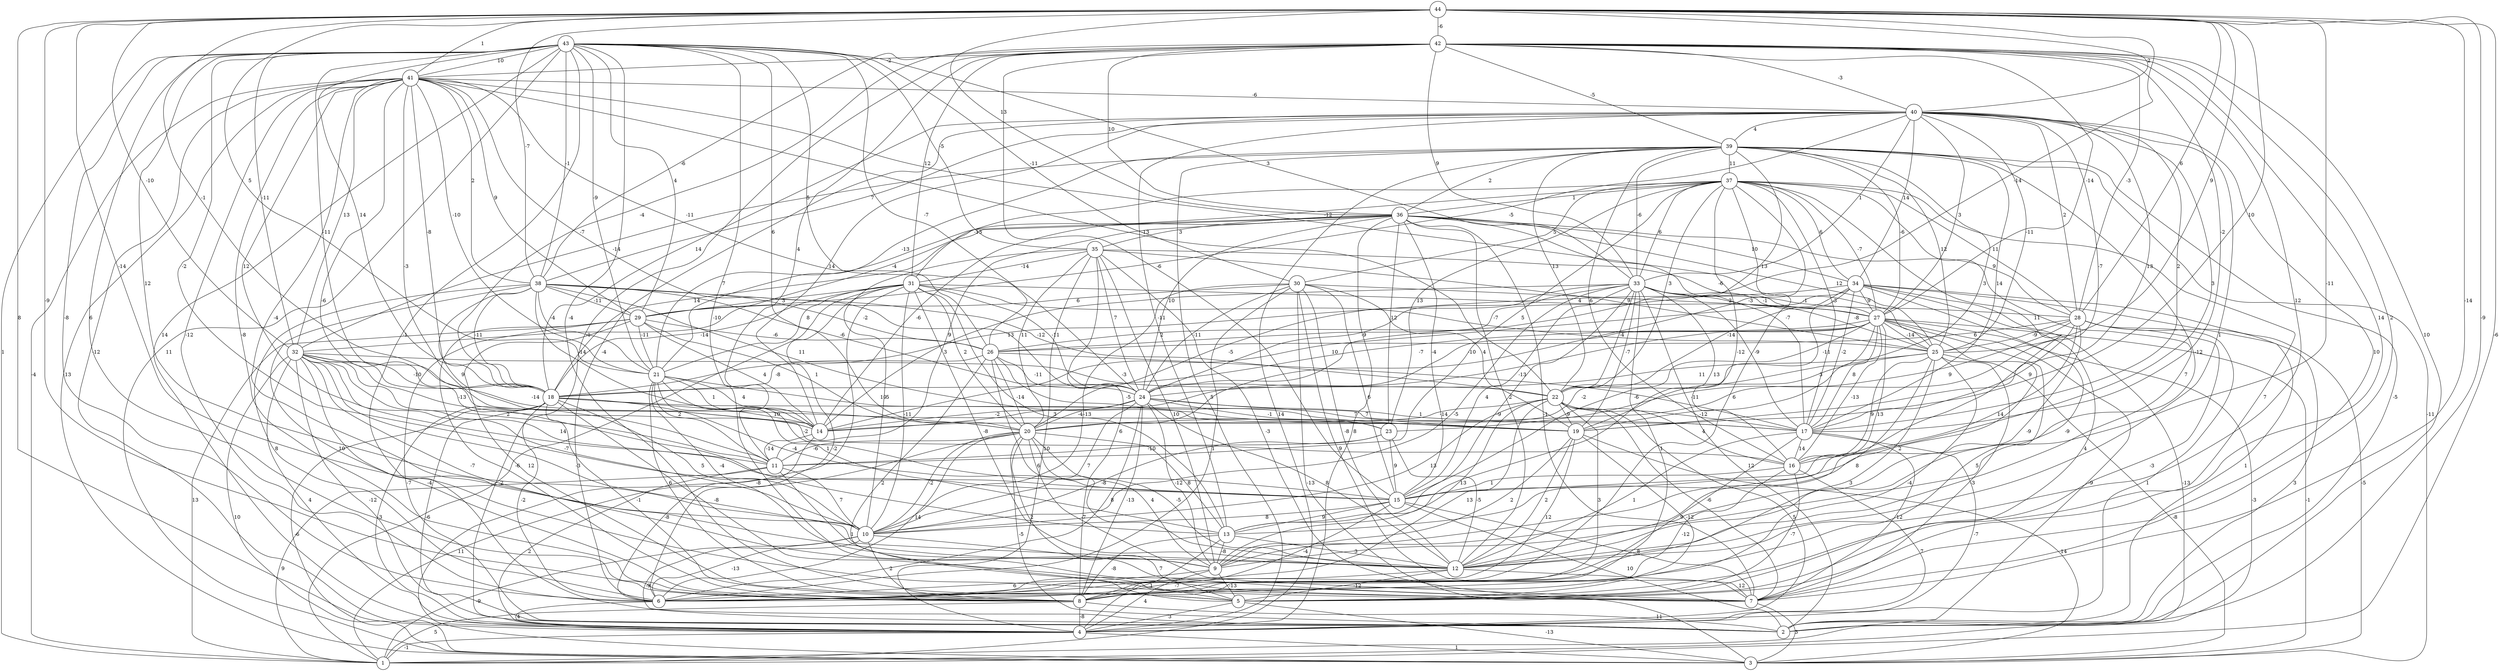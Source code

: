 graph { 
	 fontname="Helvetica,Arial,sans-serif" 
	 node [shape = circle]; 
	 44 -- 1 [label = "-6"];
	 44 -- 2 [label = "-9"];
	 44 -- 4 [label = "8"];
	 44 -- 7 [label = "-14"];
	 44 -- 8 [label = "-9"];
	 44 -- 9 [label = "-11"];
	 44 -- 10 [label = "-14"];
	 44 -- 18 [label = "-1"];
	 44 -- 19 [label = "10"];
	 44 -- 21 [label = "5"];
	 44 -- 25 [label = "9"];
	 44 -- 26 [label = "-14"];
	 44 -- 28 [label = "6"];
	 44 -- 32 [label = "-10"];
	 44 -- 36 [label = "13"];
	 44 -- 38 [label = "-7"];
	 44 -- 40 [label = "2"];
	 44 -- 41 [label = "1"];
	 44 -- 42 [label = "-6"];
	 43 -- 1 [label = "1"];
	 43 -- 2 [label = "-1"];
	 43 -- 3 [label = "11"];
	 43 -- 4 [label = "14"];
	 43 -- 5 [label = "-4"];
	 43 -- 6 [label = "-8"];
	 43 -- 7 [label = "-10"];
	 43 -- 8 [label = "6"];
	 43 -- 10 [label = "12"];
	 43 -- 14 [label = "-11"];
	 43 -- 15 [label = "-2"];
	 43 -- 18 [label = "14"];
	 43 -- 20 [label = "6"];
	 43 -- 21 [label = "-9"];
	 43 -- 24 [label = "-7"];
	 43 -- 26 [label = "5"];
	 43 -- 29 [label = "4"];
	 43 -- 30 [label = "-11"];
	 43 -- 32 [label = "-11"];
	 43 -- 33 [label = "3"];
	 43 -- 35 [label = "-5"];
	 43 -- 38 [label = "-1"];
	 43 -- 41 [label = "10"];
	 42 -- 2 [label = "10"];
	 42 -- 4 [label = "-1"];
	 42 -- 5 [label = "14"];
	 42 -- 7 [label = "2"];
	 42 -- 11 [label = "4"];
	 42 -- 12 [label = "12"];
	 42 -- 15 [label = "-6"];
	 42 -- 17 [label = "-2"];
	 42 -- 18 [label = "-4"];
	 42 -- 27 [label = "-14"];
	 42 -- 28 [label = "-3"];
	 42 -- 31 [label = "12"];
	 42 -- 33 [label = "9"];
	 42 -- 36 [label = "10"];
	 42 -- 38 [label = "-6"];
	 42 -- 39 [label = "-5"];
	 42 -- 40 [label = "-3"];
	 42 -- 41 [label = "-2"];
	 41 -- 1 [label = "-4"];
	 41 -- 3 [label = "13"];
	 41 -- 4 [label = "-12"];
	 41 -- 6 [label = "-12"];
	 41 -- 8 [label = "-8"];
	 41 -- 11 [label = "12"];
	 41 -- 12 [label = "-4"];
	 41 -- 13 [label = "-6"];
	 41 -- 16 [label = "-3"];
	 41 -- 18 [label = "-8"];
	 41 -- 21 [label = "-10"];
	 41 -- 22 [label = "-13"];
	 41 -- 24 [label = "-7"];
	 41 -- 25 [label = "-12"];
	 41 -- 26 [label = "-11"];
	 41 -- 29 [label = "9"];
	 41 -- 32 [label = "13"];
	 41 -- 38 [label = "2"];
	 41 -- 40 [label = "-6"];
	 40 -- 6 [label = "-4"];
	 40 -- 7 [label = "10"];
	 40 -- 12 [label = "1"];
	 40 -- 13 [label = "-11"];
	 40 -- 14 [label = "14"];
	 40 -- 16 [label = "3"];
	 40 -- 17 [label = "2"];
	 40 -- 18 [label = "14"];
	 40 -- 19 [label = "13"];
	 40 -- 20 [label = "-7"];
	 40 -- 25 [label = "-11"];
	 40 -- 27 [label = "3"];
	 40 -- 28 [label = "2"];
	 40 -- 29 [label = "-5"];
	 40 -- 33 [label = "1"];
	 40 -- 34 [label = "14"];
	 40 -- 38 [label = "7"];
	 40 -- 39 [label = "4"];
	 39 -- 1 [label = "14"];
	 39 -- 2 [label = "-5"];
	 39 -- 3 [label = "-11"];
	 39 -- 4 [label = "5"];
	 39 -- 9 [label = "-12"];
	 39 -- 16 [label = "6"];
	 39 -- 17 [label = "14"];
	 39 -- 19 [label = "3"];
	 39 -- 21 [label = "-13"];
	 39 -- 22 [label = "13"];
	 39 -- 24 [label = "13"];
	 39 -- 25 [label = "12"];
	 39 -- 27 [label = "-6"];
	 39 -- 32 [label = "-14"];
	 39 -- 33 [label = "-6"];
	 39 -- 36 [label = "2"];
	 39 -- 37 [label = "11"];
	 38 -- 6 [label = "8"];
	 38 -- 7 [label = "10"];
	 38 -- 11 [label = "9"];
	 38 -- 14 [label = "-14"];
	 38 -- 18 [label = "-11"];
	 38 -- 19 [label = "11"];
	 38 -- 21 [label = "-4"];
	 38 -- 22 [label = "-12"];
	 38 -- 24 [label = "-6"];
	 38 -- 26 [label = "-2"];
	 38 -- 29 [label = "-11"];
	 37 -- 5 [label = "7"];
	 37 -- 6 [label = "6"];
	 37 -- 11 [label = "5"];
	 37 -- 12 [label = "7"];
	 37 -- 13 [label = "-12"];
	 37 -- 16 [label = "11"];
	 37 -- 17 [label = "-3"];
	 37 -- 20 [label = "-3"];
	 37 -- 22 [label = "3"];
	 37 -- 23 [label = "13"];
	 37 -- 27 [label = "-7"];
	 37 -- 28 [label = "11"];
	 37 -- 30 [label = "5"];
	 37 -- 31 [label = "-13"];
	 37 -- 32 [label = "-4"];
	 37 -- 33 [label = "6"];
	 37 -- 34 [label = "6"];
	 37 -- 36 [label = "1"];
	 36 -- 4 [label = "8"];
	 36 -- 7 [label = "-1"];
	 36 -- 11 [label = "9"];
	 36 -- 12 [label = "2"];
	 36 -- 14 [label = "-6"];
	 36 -- 15 [label = "-4"];
	 36 -- 17 [label = "-7"];
	 36 -- 18 [label = "14"];
	 36 -- 21 [label = "7"];
	 36 -- 23 [label = "12"];
	 36 -- 24 [label = "10"];
	 36 -- 25 [label = "12"];
	 36 -- 28 [label = "9"];
	 36 -- 34 [label = "10"];
	 36 -- 35 [label = "3"];
	 35 -- 4 [label = "10"];
	 35 -- 7 [label = "-3"];
	 35 -- 8 [label = "6"];
	 35 -- 9 [label = "10"];
	 35 -- 10 [label = "-5"];
	 35 -- 20 [label = "11"];
	 35 -- 24 [label = "7"];
	 35 -- 25 [label = "9"];
	 35 -- 27 [label = "-6"];
	 35 -- 31 [label = "-14"];
	 34 -- 1 [label = "-13"];
	 34 -- 2 [label = "1"];
	 34 -- 3 [label = "-5"];
	 34 -- 5 [label = "4"];
	 34 -- 12 [label = "-9"];
	 34 -- 14 [label = "10"];
	 34 -- 15 [label = "-6"];
	 34 -- 17 [label = "-2"];
	 34 -- 18 [label = "13"];
	 34 -- 22 [label = "-14"];
	 34 -- 27 [label = "9"];
	 33 -- 2 [label = "12"];
	 33 -- 8 [label = "1"];
	 33 -- 10 [label = "-5"];
	 33 -- 13 [label = "-9"];
	 33 -- 14 [label = "3"];
	 33 -- 15 [label = "4"];
	 33 -- 16 [label = "13"];
	 33 -- 17 [label = "-9"];
	 33 -- 19 [label = "-7"];
	 33 -- 20 [label = "-5"];
	 33 -- 22 [label = "-4"];
	 33 -- 24 [label = "-9"];
	 33 -- 25 [label = "-8"];
	 33 -- 27 [label = "-1"];
	 33 -- 28 [label = "-1"];
	 32 -- 2 [label = "-12"];
	 32 -- 3 [label = "10"];
	 32 -- 4 [label = "4"];
	 32 -- 8 [label = "-4"];
	 32 -- 9 [label = "-7"];
	 32 -- 10 [label = "-7"];
	 32 -- 11 [label = "2"];
	 32 -- 12 [label = "-3"];
	 32 -- 14 [label = "-13"];
	 32 -- 15 [label = "14"];
	 32 -- 18 [label = "-10"];
	 32 -- 22 [label = "-3"];
	 32 -- 23 [label = "-14"];
	 31 -- 1 [label = "-2"];
	 31 -- 3 [label = "-8"];
	 31 -- 6 [label = "-2"];
	 31 -- 10 [label = "-11"];
	 31 -- 12 [label = "-8"];
	 31 -- 13 [label = "3"];
	 31 -- 18 [label = "-14"];
	 31 -- 20 [label = "2"];
	 31 -- 21 [label = "8"];
	 31 -- 24 [label = "-11"];
	 31 -- 25 [label = "-7"];
	 31 -- 27 [label = "4"];
	 31 -- 29 [label = "3"];
	 30 -- 3 [label = "-13"];
	 30 -- 6 [label = "1"];
	 30 -- 7 [label = "9"];
	 30 -- 10 [label = "-13"];
	 30 -- 12 [label = "-8"];
	 30 -- 15 [label = "6"];
	 30 -- 19 [label = "4"];
	 30 -- 24 [label = "-11"];
	 30 -- 27 [label = "2"];
	 30 -- 29 [label = "6"];
	 29 -- 1 [label = "13"];
	 29 -- 2 [label = "-7"];
	 29 -- 5 [label = "12"];
	 29 -- 8 [label = "-6"];
	 29 -- 14 [label = "4"];
	 29 -- 20 [label = "1"];
	 29 -- 21 [label = "-11"];
	 29 -- 26 [label = "-6"];
	 28 -- 2 [label = "3"];
	 28 -- 4 [label = "1"];
	 28 -- 8 [label = "-3"];
	 28 -- 13 [label = "-9"];
	 28 -- 15 [label = "14"];
	 28 -- 17 [label = "9"];
	 28 -- 23 [label = "9"];
	 28 -- 25 [label = "-9"];
	 28 -- 26 [label = "6"];
	 27 -- 1 [label = "-3"];
	 27 -- 2 [label = "-9"];
	 27 -- 3 [label = "-1"];
	 27 -- 6 [label = "5"];
	 27 -- 9 [label = "2"];
	 27 -- 14 [label = "-13"];
	 27 -- 15 [label = "13"];
	 27 -- 16 [label = "-13"];
	 27 -- 17 [label = "8"];
	 27 -- 18 [label = "-7"];
	 27 -- 19 [label = "3"];
	 27 -- 22 [label = "-11"];
	 27 -- 24 [label = "-10"];
	 27 -- 25 [label = "-14"];
	 27 -- 26 [label = "2"];
	 26 -- 5 [label = "2"];
	 26 -- 12 [label = "6"];
	 26 -- 17 [label = "-11"];
	 26 -- 18 [label = "-8"];
	 26 -- 19 [label = "-5"];
	 26 -- 20 [label = "-14"];
	 26 -- 24 [label = "-11"];
	 25 -- 3 [label = "-8"];
	 25 -- 6 [label = "3"];
	 25 -- 7 [label = "-3"];
	 25 -- 8 [label = "-4"];
	 25 -- 12 [label = "8"];
	 25 -- 16 [label = "9"];
	 25 -- 20 [label = "-2"];
	 25 -- 24 [label = "11"];
	 24 -- 6 [label = "8"];
	 24 -- 8 [label = "-13"];
	 24 -- 9 [label = "-12"];
	 24 -- 10 [label = "7"];
	 24 -- 12 [label = "8"];
	 24 -- 14 [label = "-2"];
	 24 -- 17 [label = "1"];
	 24 -- 19 [label = "7"];
	 24 -- 20 [label = "-4"];
	 24 -- 23 [label = "-1"];
	 23 -- 10 [label = "-8"];
	 23 -- 11 [label = "-10"];
	 23 -- 12 [label = "-5"];
	 23 -- 15 [label = "9"];
	 22 -- 4 [label = "5"];
	 22 -- 6 [label = "13"];
	 22 -- 7 [label = "-6"];
	 22 -- 8 [label = "3"];
	 22 -- 9 [label = "13"];
	 22 -- 10 [label = "13"];
	 22 -- 14 [label = "-14"];
	 22 -- 16 [label = "4"];
	 22 -- 17 [label = "-12"];
	 22 -- 19 [label = "9"];
	 21 -- 5 [label = "6"];
	 21 -- 9 [label = "-4"];
	 21 -- 11 [label = "2"];
	 21 -- 13 [label = "1"];
	 21 -- 14 [label = "1"];
	 21 -- 15 [label = "-2"];
	 21 -- 19 [label = "10"];
	 21 -- 20 [label = "4"];
	 20 -- 1 [label = "11"];
	 20 -- 2 [label = "-5"];
	 20 -- 5 [label = "2"];
	 20 -- 6 [label = "14"];
	 20 -- 7 [label = "-7"];
	 20 -- 9 [label = "4"];
	 20 -- 10 [label = "-2"];
	 20 -- 11 [label = "-6"];
	 20 -- 12 [label = "-5"];
	 20 -- 13 [label = "8"];
	 19 -- 3 [label = "14"];
	 19 -- 5 [label = "-12"];
	 19 -- 6 [label = "12"];
	 19 -- 9 [label = "2"];
	 19 -- 12 [label = "2"];
	 18 -- 2 [label = "-6"];
	 18 -- 3 [label = "-6"];
	 18 -- 4 [label = "-3"];
	 18 -- 6 [label = "-2"];
	 18 -- 7 [label = "-8"];
	 18 -- 8 [label = "-1"];
	 18 -- 10 [label = "5"];
	 18 -- 14 [label = "10"];
	 18 -- 15 [label = "-4"];
	 18 -- 17 [label = "7"];
	 17 -- 4 [label = "-7"];
	 17 -- 6 [label = "9"];
	 17 -- 7 [label = "12"];
	 17 -- 12 [label = "1"];
	 17 -- 16 [label = "14"];
	 16 -- 4 [label = "7"];
	 16 -- 5 [label = "-7"];
	 16 -- 8 [label = "-12"];
	 16 -- 15 [label = "1"];
	 15 -- 2 [label = "10"];
	 15 -- 7 [label = "8"];
	 15 -- 8 [label = "-4"];
	 15 -- 10 [label = "8"];
	 15 -- 13 [label = "9"];
	 14 -- 6 [label = "-8"];
	 14 -- 11 [label = "-14"];
	 13 -- 4 [label = "1"];
	 13 -- 8 [label = "-8"];
	 13 -- 9 [label = "-8"];
	 13 -- 12 [label = "3"];
	 12 -- 5 [label = "-12"];
	 12 -- 7 [label = "12"];
	 12 -- 8 [label = "-7"];
	 11 -- 1 [label = "9"];
	 11 -- 4 [label = "2"];
	 11 -- 5 [label = "1"];
	 11 -- 10 [label = "7"];
	 10 -- 1 [label = "-9"];
	 10 -- 2 [label = "-9"];
	 10 -- 6 [label = "-13"];
	 10 -- 7 [label = "7"];
	 10 -- 8 [label = "2"];
	 9 -- 4 [label = "4"];
	 9 -- 5 [label = "-13"];
	 9 -- 6 [label = "6"];
	 8 -- 1 [label = "5"];
	 8 -- 2 [label = "11"];
	 8 -- 4 [label = "-8"];
	 7 -- 3 [label = "3"];
	 6 -- 4 [label = "4"];
	 5 -- 3 [label = "-13"];
	 5 -- 4 [label = "3"];
	 4 -- 1 [label = "-1"];
	 4 -- 3 [label = "1"];
	 1;
	 2;
	 3;
	 4;
	 5;
	 6;
	 7;
	 8;
	 9;
	 10;
	 11;
	 12;
	 13;
	 14;
	 15;
	 16;
	 17;
	 18;
	 19;
	 20;
	 21;
	 22;
	 23;
	 24;
	 25;
	 26;
	 27;
	 28;
	 29;
	 30;
	 31;
	 32;
	 33;
	 34;
	 35;
	 36;
	 37;
	 38;
	 39;
	 40;
	 41;
	 42;
	 43;
	 44;
}
